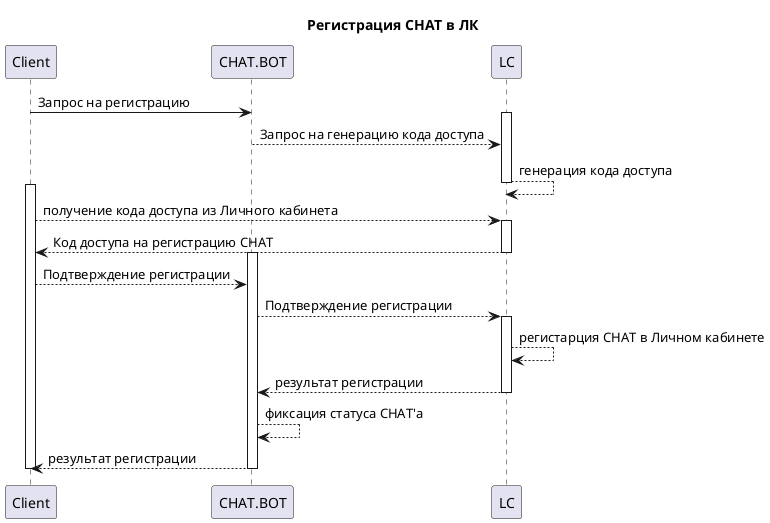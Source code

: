 @startuml

title Регистрация CHAT в ЛК
Client -> CHAT.BOT: Запрос на регистрацию
activate LC
CHAT.BOT --> LC : Запрос на генерацию кода доступа
LC --> LC : генерация кода доступа
deactivate LC

activate Client
 Client --> LC : получение кода доступа из Личного кабинета
  activate LC
   LC --> Client : Код доступа на регистрацию CHAT
  deactivate LC

activate CHAT.BOT
   Client --> CHAT.BOT : Подтверждение регистрации
   CHAT.BOT --> LC : Подтверждение регистрации
   activate LC
       LC --> LC : регистарция CHAT в Личном кабинете
       LC --> CHAT.BOT: результат регистрации
   deactivate LC
   CHAT.BOT --> CHAT.BOT :фиксация статуса CHAT'а
   CHAT.BOT --> Client: результат регистрации
deactivate CHAT.BOT

deactivate Client
@enduml

